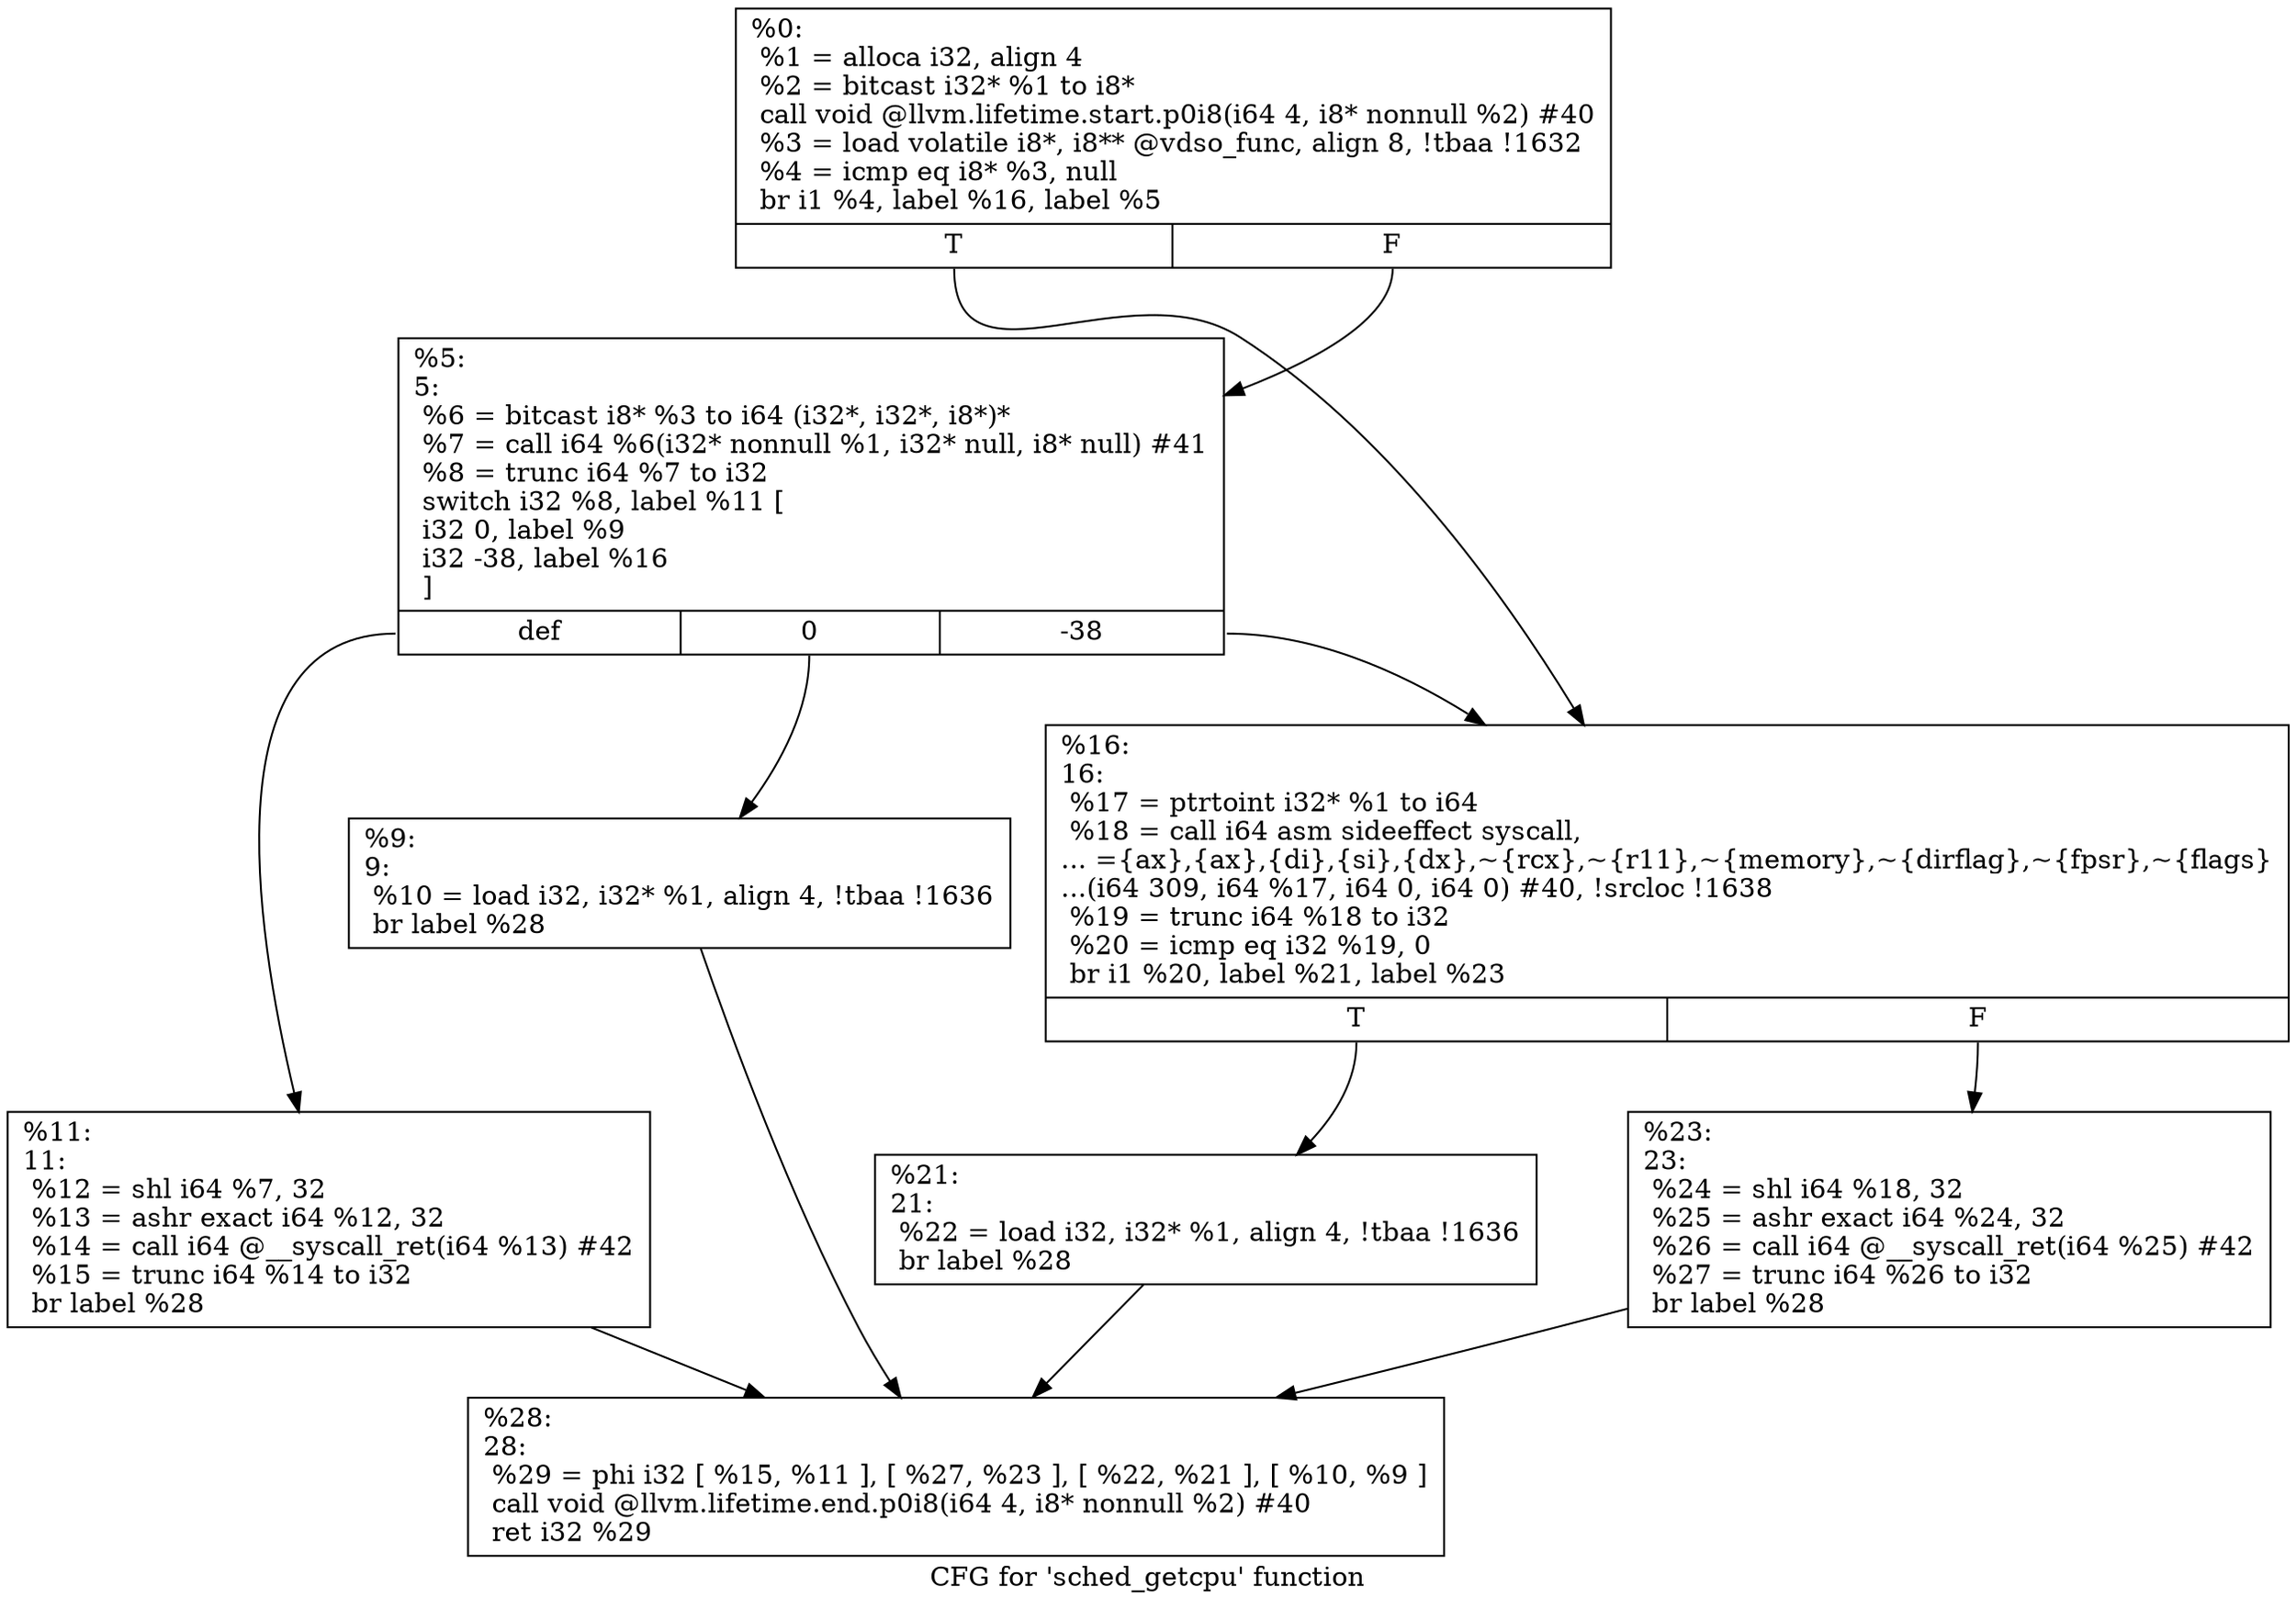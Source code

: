digraph "CFG for 'sched_getcpu' function" {
	label="CFG for 'sched_getcpu' function";

	Node0x1a8e070 [shape=record,label="{%0:\l  %1 = alloca i32, align 4\l  %2 = bitcast i32* %1 to i8*\l  call void @llvm.lifetime.start.p0i8(i64 4, i8* nonnull %2) #40\l  %3 = load volatile i8*, i8** @vdso_func, align 8, !tbaa !1632\l  %4 = icmp eq i8* %3, null\l  br i1 %4, label %16, label %5\l|{<s0>T|<s1>F}}"];
	Node0x1a8e070:s0 -> Node0x1a8e1b0;
	Node0x1a8e070:s1 -> Node0x1a8e0c0;
	Node0x1a8e0c0 [shape=record,label="{%5:\l5:                                                \l  %6 = bitcast i8* %3 to i64 (i32*, i32*, i8*)*\l  %7 = call i64 %6(i32* nonnull %1, i32* null, i8* null) #41\l  %8 = trunc i64 %7 to i32\l  switch i32 %8, label %11 [\l    i32 0, label %9\l    i32 -38, label %16\l  ]\l|{<s0>def|<s1>0|<s2>-38}}"];
	Node0x1a8e0c0:s0 -> Node0x1a8e160;
	Node0x1a8e0c0:s1 -> Node0x1a8e110;
	Node0x1a8e0c0:s2 -> Node0x1a8e1b0;
	Node0x1a8e110 [shape=record,label="{%9:\l9:                                                \l  %10 = load i32, i32* %1, align 4, !tbaa !1636\l  br label %28\l}"];
	Node0x1a8e110 -> Node0x1a8e2a0;
	Node0x1a8e160 [shape=record,label="{%11:\l11:                                               \l  %12 = shl i64 %7, 32\l  %13 = ashr exact i64 %12, 32\l  %14 = call i64 @__syscall_ret(i64 %13) #42\l  %15 = trunc i64 %14 to i32\l  br label %28\l}"];
	Node0x1a8e160 -> Node0x1a8e2a0;
	Node0x1a8e1b0 [shape=record,label="{%16:\l16:                                               \l  %17 = ptrtoint i32* %1 to i64\l  %18 = call i64 asm sideeffect syscall,\l... =\{ax\},\{ax\},\{di\},\{si\},\{dx\},~\{rcx\},~\{r11\},~\{memory\},~\{dirflag\},~\{fpsr\},~\{flags\}\l...(i64 309, i64 %17, i64 0, i64 0) #40, !srcloc !1638\l  %19 = trunc i64 %18 to i32\l  %20 = icmp eq i32 %19, 0\l  br i1 %20, label %21, label %23\l|{<s0>T|<s1>F}}"];
	Node0x1a8e1b0:s0 -> Node0x1a8e200;
	Node0x1a8e1b0:s1 -> Node0x1a8e250;
	Node0x1a8e200 [shape=record,label="{%21:\l21:                                               \l  %22 = load i32, i32* %1, align 4, !tbaa !1636\l  br label %28\l}"];
	Node0x1a8e200 -> Node0x1a8e2a0;
	Node0x1a8e250 [shape=record,label="{%23:\l23:                                               \l  %24 = shl i64 %18, 32\l  %25 = ashr exact i64 %24, 32\l  %26 = call i64 @__syscall_ret(i64 %25) #42\l  %27 = trunc i64 %26 to i32\l  br label %28\l}"];
	Node0x1a8e250 -> Node0x1a8e2a0;
	Node0x1a8e2a0 [shape=record,label="{%28:\l28:                                               \l  %29 = phi i32 [ %15, %11 ], [ %27, %23 ], [ %22, %21 ], [ %10, %9 ]\l  call void @llvm.lifetime.end.p0i8(i64 4, i8* nonnull %2) #40\l  ret i32 %29\l}"];
}
